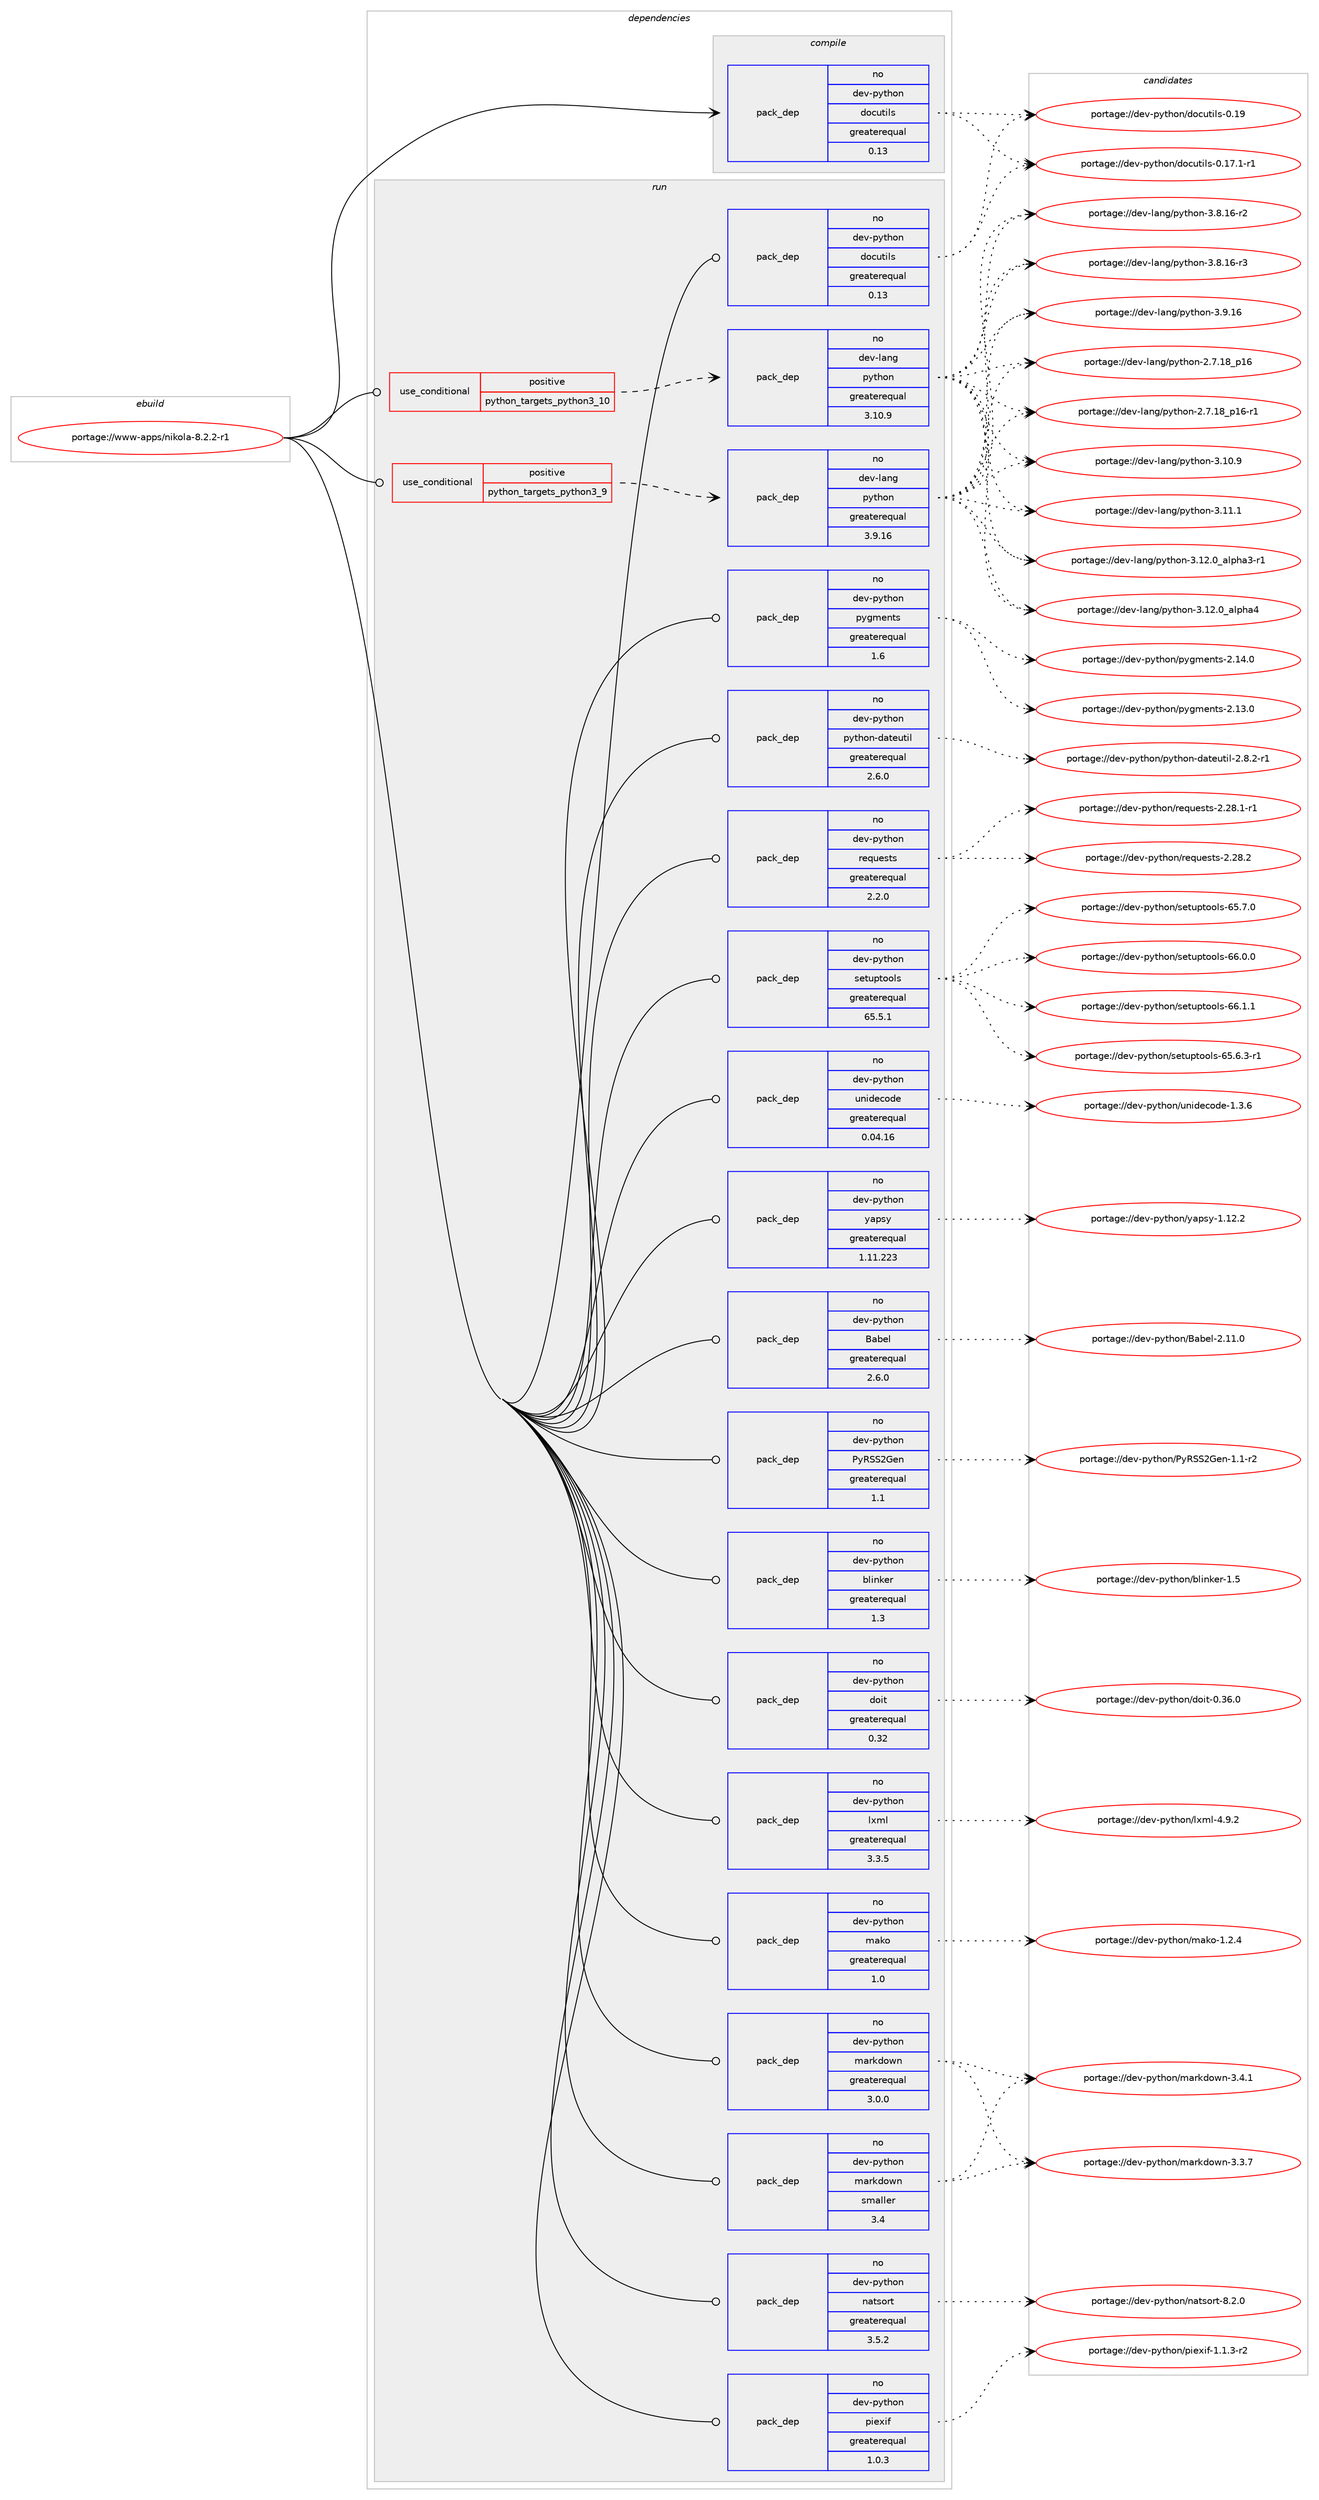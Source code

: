 digraph prolog {

# *************
# Graph options
# *************

newrank=true;
concentrate=true;
compound=true;
graph [rankdir=LR,fontname=Helvetica,fontsize=10,ranksep=1.5];#, ranksep=2.5, nodesep=0.2];
edge  [arrowhead=vee];
node  [fontname=Helvetica,fontsize=10];

# **********
# The ebuild
# **********

subgraph cluster_leftcol {
color=gray;
rank=same;
label=<<i>ebuild</i>>;
id [label="portage://www-apps/nikola-8.2.2-r1", color=red, width=4, href="../www-apps/nikola-8.2.2-r1.svg"];
}

# ****************
# The dependencies
# ****************

subgraph cluster_midcol {
color=gray;
label=<<i>dependencies</i>>;
subgraph cluster_compile {
fillcolor="#eeeeee";
style=filled;
label=<<i>compile</i>>;
subgraph pack3276 {
dependency9138 [label=<<TABLE BORDER="0" CELLBORDER="1" CELLSPACING="0" CELLPADDING="4" WIDTH="220"><TR><TD ROWSPAN="6" CELLPADDING="30">pack_dep</TD></TR><TR><TD WIDTH="110">no</TD></TR><TR><TD>dev-python</TD></TR><TR><TD>docutils</TD></TR><TR><TD>greaterequal</TD></TR><TR><TD>0.13</TD></TR></TABLE>>, shape=none, color=blue];
}
id:e -> dependency9138:w [weight=20,style="solid",arrowhead="vee"];
}
subgraph cluster_compileandrun {
fillcolor="#eeeeee";
style=filled;
label=<<i>compile and run</i>>;
}
subgraph cluster_run {
fillcolor="#eeeeee";
style=filled;
label=<<i>run</i>>;
subgraph cond5744 {
dependency9139 [label=<<TABLE BORDER="0" CELLBORDER="1" CELLSPACING="0" CELLPADDING="4"><TR><TD ROWSPAN="3" CELLPADDING="10">use_conditional</TD></TR><TR><TD>positive</TD></TR><TR><TD>python_targets_python3_10</TD></TR></TABLE>>, shape=none, color=red];
subgraph pack3277 {
dependency9140 [label=<<TABLE BORDER="0" CELLBORDER="1" CELLSPACING="0" CELLPADDING="4" WIDTH="220"><TR><TD ROWSPAN="6" CELLPADDING="30">pack_dep</TD></TR><TR><TD WIDTH="110">no</TD></TR><TR><TD>dev-lang</TD></TR><TR><TD>python</TD></TR><TR><TD>greaterequal</TD></TR><TR><TD>3.10.9</TD></TR></TABLE>>, shape=none, color=blue];
}
dependency9139:e -> dependency9140:w [weight=20,style="dashed",arrowhead="vee"];
}
id:e -> dependency9139:w [weight=20,style="solid",arrowhead="odot"];
subgraph cond5745 {
dependency9141 [label=<<TABLE BORDER="0" CELLBORDER="1" CELLSPACING="0" CELLPADDING="4"><TR><TD ROWSPAN="3" CELLPADDING="10">use_conditional</TD></TR><TR><TD>positive</TD></TR><TR><TD>python_targets_python3_9</TD></TR></TABLE>>, shape=none, color=red];
subgraph pack3278 {
dependency9142 [label=<<TABLE BORDER="0" CELLBORDER="1" CELLSPACING="0" CELLPADDING="4" WIDTH="220"><TR><TD ROWSPAN="6" CELLPADDING="30">pack_dep</TD></TR><TR><TD WIDTH="110">no</TD></TR><TR><TD>dev-lang</TD></TR><TR><TD>python</TD></TR><TR><TD>greaterequal</TD></TR><TR><TD>3.9.16</TD></TR></TABLE>>, shape=none, color=blue];
}
dependency9141:e -> dependency9142:w [weight=20,style="dashed",arrowhead="vee"];
}
id:e -> dependency9141:w [weight=20,style="solid",arrowhead="odot"];
subgraph pack3279 {
dependency9143 [label=<<TABLE BORDER="0" CELLBORDER="1" CELLSPACING="0" CELLPADDING="4" WIDTH="220"><TR><TD ROWSPAN="6" CELLPADDING="30">pack_dep</TD></TR><TR><TD WIDTH="110">no</TD></TR><TR><TD>dev-python</TD></TR><TR><TD>Babel</TD></TR><TR><TD>greaterequal</TD></TR><TR><TD>2.6.0</TD></TR></TABLE>>, shape=none, color=blue];
}
id:e -> dependency9143:w [weight=20,style="solid",arrowhead="odot"];
subgraph pack3280 {
dependency9144 [label=<<TABLE BORDER="0" CELLBORDER="1" CELLSPACING="0" CELLPADDING="4" WIDTH="220"><TR><TD ROWSPAN="6" CELLPADDING="30">pack_dep</TD></TR><TR><TD WIDTH="110">no</TD></TR><TR><TD>dev-python</TD></TR><TR><TD>PyRSS2Gen</TD></TR><TR><TD>greaterequal</TD></TR><TR><TD>1.1</TD></TR></TABLE>>, shape=none, color=blue];
}
id:e -> dependency9144:w [weight=20,style="solid",arrowhead="odot"];
subgraph pack3281 {
dependency9145 [label=<<TABLE BORDER="0" CELLBORDER="1" CELLSPACING="0" CELLPADDING="4" WIDTH="220"><TR><TD ROWSPAN="6" CELLPADDING="30">pack_dep</TD></TR><TR><TD WIDTH="110">no</TD></TR><TR><TD>dev-python</TD></TR><TR><TD>blinker</TD></TR><TR><TD>greaterequal</TD></TR><TR><TD>1.3</TD></TR></TABLE>>, shape=none, color=blue];
}
id:e -> dependency9145:w [weight=20,style="solid",arrowhead="odot"];
# *** BEGIN UNKNOWN DEPENDENCY TYPE (TODO) ***
# id -> package_dependency(portage://www-apps/nikola-8.2.2-r1,run,no,dev-python,cloudpickle,none,[,,],[],[use(optenable(python_targets_python3_9),negative),use(optenable(python_targets_python3_10),negative)])
# *** END UNKNOWN DEPENDENCY TYPE (TODO) ***

subgraph pack3282 {
dependency9146 [label=<<TABLE BORDER="0" CELLBORDER="1" CELLSPACING="0" CELLPADDING="4" WIDTH="220"><TR><TD ROWSPAN="6" CELLPADDING="30">pack_dep</TD></TR><TR><TD WIDTH="110">no</TD></TR><TR><TD>dev-python</TD></TR><TR><TD>docutils</TD></TR><TR><TD>greaterequal</TD></TR><TR><TD>0.13</TD></TR></TABLE>>, shape=none, color=blue];
}
id:e -> dependency9146:w [weight=20,style="solid",arrowhead="odot"];
subgraph pack3283 {
dependency9147 [label=<<TABLE BORDER="0" CELLBORDER="1" CELLSPACING="0" CELLPADDING="4" WIDTH="220"><TR><TD ROWSPAN="6" CELLPADDING="30">pack_dep</TD></TR><TR><TD WIDTH="110">no</TD></TR><TR><TD>dev-python</TD></TR><TR><TD>doit</TD></TR><TR><TD>greaterequal</TD></TR><TR><TD>0.32</TD></TR></TABLE>>, shape=none, color=blue];
}
id:e -> dependency9147:w [weight=20,style="solid",arrowhead="odot"];
subgraph pack3284 {
dependency9148 [label=<<TABLE BORDER="0" CELLBORDER="1" CELLSPACING="0" CELLPADDING="4" WIDTH="220"><TR><TD ROWSPAN="6" CELLPADDING="30">pack_dep</TD></TR><TR><TD WIDTH="110">no</TD></TR><TR><TD>dev-python</TD></TR><TR><TD>lxml</TD></TR><TR><TD>greaterequal</TD></TR><TR><TD>3.3.5</TD></TR></TABLE>>, shape=none, color=blue];
}
id:e -> dependency9148:w [weight=20,style="solid",arrowhead="odot"];
subgraph pack3285 {
dependency9149 [label=<<TABLE BORDER="0" CELLBORDER="1" CELLSPACING="0" CELLPADDING="4" WIDTH="220"><TR><TD ROWSPAN="6" CELLPADDING="30">pack_dep</TD></TR><TR><TD WIDTH="110">no</TD></TR><TR><TD>dev-python</TD></TR><TR><TD>mako</TD></TR><TR><TD>greaterequal</TD></TR><TR><TD>1.0</TD></TR></TABLE>>, shape=none, color=blue];
}
id:e -> dependency9149:w [weight=20,style="solid",arrowhead="odot"];
subgraph pack3286 {
dependency9150 [label=<<TABLE BORDER="0" CELLBORDER="1" CELLSPACING="0" CELLPADDING="4" WIDTH="220"><TR><TD ROWSPAN="6" CELLPADDING="30">pack_dep</TD></TR><TR><TD WIDTH="110">no</TD></TR><TR><TD>dev-python</TD></TR><TR><TD>markdown</TD></TR><TR><TD>greaterequal</TD></TR><TR><TD>3.0.0</TD></TR></TABLE>>, shape=none, color=blue];
}
id:e -> dependency9150:w [weight=20,style="solid",arrowhead="odot"];
subgraph pack3287 {
dependency9151 [label=<<TABLE BORDER="0" CELLBORDER="1" CELLSPACING="0" CELLPADDING="4" WIDTH="220"><TR><TD ROWSPAN="6" CELLPADDING="30">pack_dep</TD></TR><TR><TD WIDTH="110">no</TD></TR><TR><TD>dev-python</TD></TR><TR><TD>markdown</TD></TR><TR><TD>smaller</TD></TR><TR><TD>3.4</TD></TR></TABLE>>, shape=none, color=blue];
}
id:e -> dependency9151:w [weight=20,style="solid",arrowhead="odot"];
subgraph pack3288 {
dependency9152 [label=<<TABLE BORDER="0" CELLBORDER="1" CELLSPACING="0" CELLPADDING="4" WIDTH="220"><TR><TD ROWSPAN="6" CELLPADDING="30">pack_dep</TD></TR><TR><TD WIDTH="110">no</TD></TR><TR><TD>dev-python</TD></TR><TR><TD>natsort</TD></TR><TR><TD>greaterequal</TD></TR><TR><TD>3.5.2</TD></TR></TABLE>>, shape=none, color=blue];
}
id:e -> dependency9152:w [weight=20,style="solid",arrowhead="odot"];
subgraph pack3289 {
dependency9153 [label=<<TABLE BORDER="0" CELLBORDER="1" CELLSPACING="0" CELLPADDING="4" WIDTH="220"><TR><TD ROWSPAN="6" CELLPADDING="30">pack_dep</TD></TR><TR><TD WIDTH="110">no</TD></TR><TR><TD>dev-python</TD></TR><TR><TD>piexif</TD></TR><TR><TD>greaterequal</TD></TR><TR><TD>1.0.3</TD></TR></TABLE>>, shape=none, color=blue];
}
id:e -> dependency9153:w [weight=20,style="solid",arrowhead="odot"];
# *** BEGIN UNKNOWN DEPENDENCY TYPE (TODO) ***
# id -> package_dependency(portage://www-apps/nikola-8.2.2-r1,run,no,dev-python,pillow,none,[,,],[],[use(enable(jpeg),none),use(optenable(python_targets_python3_9),negative),use(optenable(python_targets_python3_10),negative)])
# *** END UNKNOWN DEPENDENCY TYPE (TODO) ***

subgraph pack3290 {
dependency9154 [label=<<TABLE BORDER="0" CELLBORDER="1" CELLSPACING="0" CELLPADDING="4" WIDTH="220"><TR><TD ROWSPAN="6" CELLPADDING="30">pack_dep</TD></TR><TR><TD WIDTH="110">no</TD></TR><TR><TD>dev-python</TD></TR><TR><TD>pygments</TD></TR><TR><TD>greaterequal</TD></TR><TR><TD>1.6</TD></TR></TABLE>>, shape=none, color=blue];
}
id:e -> dependency9154:w [weight=20,style="solid",arrowhead="odot"];
subgraph pack3291 {
dependency9155 [label=<<TABLE BORDER="0" CELLBORDER="1" CELLSPACING="0" CELLPADDING="4" WIDTH="220"><TR><TD ROWSPAN="6" CELLPADDING="30">pack_dep</TD></TR><TR><TD WIDTH="110">no</TD></TR><TR><TD>dev-python</TD></TR><TR><TD>python-dateutil</TD></TR><TR><TD>greaterequal</TD></TR><TR><TD>2.6.0</TD></TR></TABLE>>, shape=none, color=blue];
}
id:e -> dependency9155:w [weight=20,style="solid",arrowhead="odot"];
subgraph pack3292 {
dependency9156 [label=<<TABLE BORDER="0" CELLBORDER="1" CELLSPACING="0" CELLPADDING="4" WIDTH="220"><TR><TD ROWSPAN="6" CELLPADDING="30">pack_dep</TD></TR><TR><TD WIDTH="110">no</TD></TR><TR><TD>dev-python</TD></TR><TR><TD>requests</TD></TR><TR><TD>greaterequal</TD></TR><TR><TD>2.2.0</TD></TR></TABLE>>, shape=none, color=blue];
}
id:e -> dependency9156:w [weight=20,style="solid",arrowhead="odot"];
subgraph pack3293 {
dependency9157 [label=<<TABLE BORDER="0" CELLBORDER="1" CELLSPACING="0" CELLPADDING="4" WIDTH="220"><TR><TD ROWSPAN="6" CELLPADDING="30">pack_dep</TD></TR><TR><TD WIDTH="110">no</TD></TR><TR><TD>dev-python</TD></TR><TR><TD>setuptools</TD></TR><TR><TD>greaterequal</TD></TR><TR><TD>65.5.1</TD></TR></TABLE>>, shape=none, color=blue];
}
id:e -> dependency9157:w [weight=20,style="solid",arrowhead="odot"];
subgraph pack3294 {
dependency9158 [label=<<TABLE BORDER="0" CELLBORDER="1" CELLSPACING="0" CELLPADDING="4" WIDTH="220"><TR><TD ROWSPAN="6" CELLPADDING="30">pack_dep</TD></TR><TR><TD WIDTH="110">no</TD></TR><TR><TD>dev-python</TD></TR><TR><TD>unidecode</TD></TR><TR><TD>greaterequal</TD></TR><TR><TD>0.04.16</TD></TR></TABLE>>, shape=none, color=blue];
}
id:e -> dependency9158:w [weight=20,style="solid",arrowhead="odot"];
subgraph pack3295 {
dependency9159 [label=<<TABLE BORDER="0" CELLBORDER="1" CELLSPACING="0" CELLPADDING="4" WIDTH="220"><TR><TD ROWSPAN="6" CELLPADDING="30">pack_dep</TD></TR><TR><TD WIDTH="110">no</TD></TR><TR><TD>dev-python</TD></TR><TR><TD>yapsy</TD></TR><TR><TD>greaterequal</TD></TR><TR><TD>1.11.223</TD></TR></TABLE>>, shape=none, color=blue];
}
id:e -> dependency9159:w [weight=20,style="solid",arrowhead="odot"];
}
}

# **************
# The candidates
# **************

subgraph cluster_choices {
rank=same;
color=gray;
label=<<i>candidates</i>>;

subgraph choice3276 {
color=black;
nodesep=1;
choice100101118451121211161041111104710011199117116105108115454846495546494511449 [label="portage://dev-python/docutils-0.17.1-r1", color=red, width=4,href="../dev-python/docutils-0.17.1-r1.svg"];
choice1001011184511212111610411111047100111991171161051081154548464957 [label="portage://dev-python/docutils-0.19", color=red, width=4,href="../dev-python/docutils-0.19.svg"];
dependency9138:e -> choice100101118451121211161041111104710011199117116105108115454846495546494511449:w [style=dotted,weight="100"];
dependency9138:e -> choice1001011184511212111610411111047100111991171161051081154548464957:w [style=dotted,weight="100"];
}
subgraph choice3277 {
color=black;
nodesep=1;
choice10010111845108971101034711212111610411111045504655464956951124954 [label="portage://dev-lang/python-2.7.18_p16", color=red, width=4,href="../dev-lang/python-2.7.18_p16.svg"];
choice100101118451089711010347112121116104111110455046554649569511249544511449 [label="portage://dev-lang/python-2.7.18_p16-r1", color=red, width=4,href="../dev-lang/python-2.7.18_p16-r1.svg"];
choice10010111845108971101034711212111610411111045514649484657 [label="portage://dev-lang/python-3.10.9", color=red, width=4,href="../dev-lang/python-3.10.9.svg"];
choice10010111845108971101034711212111610411111045514649494649 [label="portage://dev-lang/python-3.11.1", color=red, width=4,href="../dev-lang/python-3.11.1.svg"];
choice10010111845108971101034711212111610411111045514649504648959710811210497514511449 [label="portage://dev-lang/python-3.12.0_alpha3-r1", color=red, width=4,href="../dev-lang/python-3.12.0_alpha3-r1.svg"];
choice1001011184510897110103471121211161041111104551464950464895971081121049752 [label="portage://dev-lang/python-3.12.0_alpha4", color=red, width=4,href="../dev-lang/python-3.12.0_alpha4.svg"];
choice100101118451089711010347112121116104111110455146564649544511450 [label="portage://dev-lang/python-3.8.16-r2", color=red, width=4,href="../dev-lang/python-3.8.16-r2.svg"];
choice100101118451089711010347112121116104111110455146564649544511451 [label="portage://dev-lang/python-3.8.16-r3", color=red, width=4,href="../dev-lang/python-3.8.16-r3.svg"];
choice10010111845108971101034711212111610411111045514657464954 [label="portage://dev-lang/python-3.9.16", color=red, width=4,href="../dev-lang/python-3.9.16.svg"];
dependency9140:e -> choice10010111845108971101034711212111610411111045504655464956951124954:w [style=dotted,weight="100"];
dependency9140:e -> choice100101118451089711010347112121116104111110455046554649569511249544511449:w [style=dotted,weight="100"];
dependency9140:e -> choice10010111845108971101034711212111610411111045514649484657:w [style=dotted,weight="100"];
dependency9140:e -> choice10010111845108971101034711212111610411111045514649494649:w [style=dotted,weight="100"];
dependency9140:e -> choice10010111845108971101034711212111610411111045514649504648959710811210497514511449:w [style=dotted,weight="100"];
dependency9140:e -> choice1001011184510897110103471121211161041111104551464950464895971081121049752:w [style=dotted,weight="100"];
dependency9140:e -> choice100101118451089711010347112121116104111110455146564649544511450:w [style=dotted,weight="100"];
dependency9140:e -> choice100101118451089711010347112121116104111110455146564649544511451:w [style=dotted,weight="100"];
dependency9140:e -> choice10010111845108971101034711212111610411111045514657464954:w [style=dotted,weight="100"];
}
subgraph choice3278 {
color=black;
nodesep=1;
choice10010111845108971101034711212111610411111045504655464956951124954 [label="portage://dev-lang/python-2.7.18_p16", color=red, width=4,href="../dev-lang/python-2.7.18_p16.svg"];
choice100101118451089711010347112121116104111110455046554649569511249544511449 [label="portage://dev-lang/python-2.7.18_p16-r1", color=red, width=4,href="../dev-lang/python-2.7.18_p16-r1.svg"];
choice10010111845108971101034711212111610411111045514649484657 [label="portage://dev-lang/python-3.10.9", color=red, width=4,href="../dev-lang/python-3.10.9.svg"];
choice10010111845108971101034711212111610411111045514649494649 [label="portage://dev-lang/python-3.11.1", color=red, width=4,href="../dev-lang/python-3.11.1.svg"];
choice10010111845108971101034711212111610411111045514649504648959710811210497514511449 [label="portage://dev-lang/python-3.12.0_alpha3-r1", color=red, width=4,href="../dev-lang/python-3.12.0_alpha3-r1.svg"];
choice1001011184510897110103471121211161041111104551464950464895971081121049752 [label="portage://dev-lang/python-3.12.0_alpha4", color=red, width=4,href="../dev-lang/python-3.12.0_alpha4.svg"];
choice100101118451089711010347112121116104111110455146564649544511450 [label="portage://dev-lang/python-3.8.16-r2", color=red, width=4,href="../dev-lang/python-3.8.16-r2.svg"];
choice100101118451089711010347112121116104111110455146564649544511451 [label="portage://dev-lang/python-3.8.16-r3", color=red, width=4,href="../dev-lang/python-3.8.16-r3.svg"];
choice10010111845108971101034711212111610411111045514657464954 [label="portage://dev-lang/python-3.9.16", color=red, width=4,href="../dev-lang/python-3.9.16.svg"];
dependency9142:e -> choice10010111845108971101034711212111610411111045504655464956951124954:w [style=dotted,weight="100"];
dependency9142:e -> choice100101118451089711010347112121116104111110455046554649569511249544511449:w [style=dotted,weight="100"];
dependency9142:e -> choice10010111845108971101034711212111610411111045514649484657:w [style=dotted,weight="100"];
dependency9142:e -> choice10010111845108971101034711212111610411111045514649494649:w [style=dotted,weight="100"];
dependency9142:e -> choice10010111845108971101034711212111610411111045514649504648959710811210497514511449:w [style=dotted,weight="100"];
dependency9142:e -> choice1001011184510897110103471121211161041111104551464950464895971081121049752:w [style=dotted,weight="100"];
dependency9142:e -> choice100101118451089711010347112121116104111110455146564649544511450:w [style=dotted,weight="100"];
dependency9142:e -> choice100101118451089711010347112121116104111110455146564649544511451:w [style=dotted,weight="100"];
dependency9142:e -> choice10010111845108971101034711212111610411111045514657464954:w [style=dotted,weight="100"];
}
subgraph choice3279 {
color=black;
nodesep=1;
choice100101118451121211161041111104766979810110845504649494648 [label="portage://dev-python/Babel-2.11.0", color=red, width=4,href="../dev-python/Babel-2.11.0.svg"];
dependency9143:e -> choice100101118451121211161041111104766979810110845504649494648:w [style=dotted,weight="100"];
}
subgraph choice3280 {
color=black;
nodesep=1;
choice1001011184511212111610411111047801218283835071101110454946494511450 [label="portage://dev-python/PyRSS2Gen-1.1-r2", color=red, width=4,href="../dev-python/PyRSS2Gen-1.1-r2.svg"];
dependency9144:e -> choice1001011184511212111610411111047801218283835071101110454946494511450:w [style=dotted,weight="100"];
}
subgraph choice3281 {
color=black;
nodesep=1;
choice10010111845112121116104111110479810810511010710111445494653 [label="portage://dev-python/blinker-1.5", color=red, width=4,href="../dev-python/blinker-1.5.svg"];
dependency9145:e -> choice10010111845112121116104111110479810810511010710111445494653:w [style=dotted,weight="100"];
}
subgraph choice3282 {
color=black;
nodesep=1;
choice100101118451121211161041111104710011199117116105108115454846495546494511449 [label="portage://dev-python/docutils-0.17.1-r1", color=red, width=4,href="../dev-python/docutils-0.17.1-r1.svg"];
choice1001011184511212111610411111047100111991171161051081154548464957 [label="portage://dev-python/docutils-0.19", color=red, width=4,href="../dev-python/docutils-0.19.svg"];
dependency9146:e -> choice100101118451121211161041111104710011199117116105108115454846495546494511449:w [style=dotted,weight="100"];
dependency9146:e -> choice1001011184511212111610411111047100111991171161051081154548464957:w [style=dotted,weight="100"];
}
subgraph choice3283 {
color=black;
nodesep=1;
choice100101118451121211161041111104710011110511645484651544648 [label="portage://dev-python/doit-0.36.0", color=red, width=4,href="../dev-python/doit-0.36.0.svg"];
dependency9147:e -> choice100101118451121211161041111104710011110511645484651544648:w [style=dotted,weight="100"];
}
subgraph choice3284 {
color=black;
nodesep=1;
choice1001011184511212111610411111047108120109108455246574650 [label="portage://dev-python/lxml-4.9.2", color=red, width=4,href="../dev-python/lxml-4.9.2.svg"];
dependency9148:e -> choice1001011184511212111610411111047108120109108455246574650:w [style=dotted,weight="100"];
}
subgraph choice3285 {
color=black;
nodesep=1;
choice100101118451121211161041111104710997107111454946504652 [label="portage://dev-python/mako-1.2.4", color=red, width=4,href="../dev-python/mako-1.2.4.svg"];
dependency9149:e -> choice100101118451121211161041111104710997107111454946504652:w [style=dotted,weight="100"];
}
subgraph choice3286 {
color=black;
nodesep=1;
choice100101118451121211161041111104710997114107100111119110455146514655 [label="portage://dev-python/markdown-3.3.7", color=red, width=4,href="../dev-python/markdown-3.3.7.svg"];
choice100101118451121211161041111104710997114107100111119110455146524649 [label="portage://dev-python/markdown-3.4.1", color=red, width=4,href="../dev-python/markdown-3.4.1.svg"];
dependency9150:e -> choice100101118451121211161041111104710997114107100111119110455146514655:w [style=dotted,weight="100"];
dependency9150:e -> choice100101118451121211161041111104710997114107100111119110455146524649:w [style=dotted,weight="100"];
}
subgraph choice3287 {
color=black;
nodesep=1;
choice100101118451121211161041111104710997114107100111119110455146514655 [label="portage://dev-python/markdown-3.3.7", color=red, width=4,href="../dev-python/markdown-3.3.7.svg"];
choice100101118451121211161041111104710997114107100111119110455146524649 [label="portage://dev-python/markdown-3.4.1", color=red, width=4,href="../dev-python/markdown-3.4.1.svg"];
dependency9151:e -> choice100101118451121211161041111104710997114107100111119110455146514655:w [style=dotted,weight="100"];
dependency9151:e -> choice100101118451121211161041111104710997114107100111119110455146524649:w [style=dotted,weight="100"];
}
subgraph choice3288 {
color=black;
nodesep=1;
choice100101118451121211161041111104711097116115111114116455646504648 [label="portage://dev-python/natsort-8.2.0", color=red, width=4,href="../dev-python/natsort-8.2.0.svg"];
dependency9152:e -> choice100101118451121211161041111104711097116115111114116455646504648:w [style=dotted,weight="100"];
}
subgraph choice3289 {
color=black;
nodesep=1;
choice10010111845112121116104111110471121051011201051024549464946514511450 [label="portage://dev-python/piexif-1.1.3-r2", color=red, width=4,href="../dev-python/piexif-1.1.3-r2.svg"];
dependency9153:e -> choice10010111845112121116104111110471121051011201051024549464946514511450:w [style=dotted,weight="100"];
}
subgraph choice3290 {
color=black;
nodesep=1;
choice100101118451121211161041111104711212110310910111011611545504649514648 [label="portage://dev-python/pygments-2.13.0", color=red, width=4,href="../dev-python/pygments-2.13.0.svg"];
choice100101118451121211161041111104711212110310910111011611545504649524648 [label="portage://dev-python/pygments-2.14.0", color=red, width=4,href="../dev-python/pygments-2.14.0.svg"];
dependency9154:e -> choice100101118451121211161041111104711212110310910111011611545504649514648:w [style=dotted,weight="100"];
dependency9154:e -> choice100101118451121211161041111104711212110310910111011611545504649524648:w [style=dotted,weight="100"];
}
subgraph choice3291 {
color=black;
nodesep=1;
choice100101118451121211161041111104711212111610411111045100971161011171161051084550465646504511449 [label="portage://dev-python/python-dateutil-2.8.2-r1", color=red, width=4,href="../dev-python/python-dateutil-2.8.2-r1.svg"];
dependency9155:e -> choice100101118451121211161041111104711212111610411111045100971161011171161051084550465646504511449:w [style=dotted,weight="100"];
}
subgraph choice3292 {
color=black;
nodesep=1;
choice1001011184511212111610411111047114101113117101115116115455046505646494511449 [label="portage://dev-python/requests-2.28.1-r1", color=red, width=4,href="../dev-python/requests-2.28.1-r1.svg"];
choice100101118451121211161041111104711410111311710111511611545504650564650 [label="portage://dev-python/requests-2.28.2", color=red, width=4,href="../dev-python/requests-2.28.2.svg"];
dependency9156:e -> choice1001011184511212111610411111047114101113117101115116115455046505646494511449:w [style=dotted,weight="100"];
dependency9156:e -> choice100101118451121211161041111104711410111311710111511611545504650564650:w [style=dotted,weight="100"];
}
subgraph choice3293 {
color=black;
nodesep=1;
choice1001011184511212111610411111047115101116117112116111111108115455453465446514511449 [label="portage://dev-python/setuptools-65.6.3-r1", color=red, width=4,href="../dev-python/setuptools-65.6.3-r1.svg"];
choice100101118451121211161041111104711510111611711211611111110811545545346554648 [label="portage://dev-python/setuptools-65.7.0", color=red, width=4,href="../dev-python/setuptools-65.7.0.svg"];
choice100101118451121211161041111104711510111611711211611111110811545545446484648 [label="portage://dev-python/setuptools-66.0.0", color=red, width=4,href="../dev-python/setuptools-66.0.0.svg"];
choice100101118451121211161041111104711510111611711211611111110811545545446494649 [label="portage://dev-python/setuptools-66.1.1", color=red, width=4,href="../dev-python/setuptools-66.1.1.svg"];
dependency9157:e -> choice1001011184511212111610411111047115101116117112116111111108115455453465446514511449:w [style=dotted,weight="100"];
dependency9157:e -> choice100101118451121211161041111104711510111611711211611111110811545545346554648:w [style=dotted,weight="100"];
dependency9157:e -> choice100101118451121211161041111104711510111611711211611111110811545545446484648:w [style=dotted,weight="100"];
dependency9157:e -> choice100101118451121211161041111104711510111611711211611111110811545545446494649:w [style=dotted,weight="100"];
}
subgraph choice3294 {
color=black;
nodesep=1;
choice100101118451121211161041111104711711010510010199111100101454946514654 [label="portage://dev-python/unidecode-1.3.6", color=red, width=4,href="../dev-python/unidecode-1.3.6.svg"];
dependency9158:e -> choice100101118451121211161041111104711711010510010199111100101454946514654:w [style=dotted,weight="100"];
}
subgraph choice3295 {
color=black;
nodesep=1;
choice10010111845112121116104111110471219711211512145494649504650 [label="portage://dev-python/yapsy-1.12.2", color=red, width=4,href="../dev-python/yapsy-1.12.2.svg"];
dependency9159:e -> choice10010111845112121116104111110471219711211512145494649504650:w [style=dotted,weight="100"];
}
}

}
